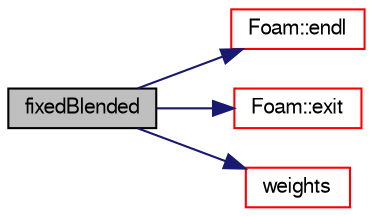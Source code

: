 digraph "fixedBlended"
{
  bgcolor="transparent";
  edge [fontname="FreeSans",fontsize="10",labelfontname="FreeSans",labelfontsize="10"];
  node [fontname="FreeSans",fontsize="10",shape=record];
  rankdir="LR";
  Node49 [label="fixedBlended",height=0.2,width=0.4,color="black", fillcolor="grey75", style="filled", fontcolor="black"];
  Node49 -> Node50 [color="midnightblue",fontsize="10",style="solid",fontname="FreeSans"];
  Node50 [label="Foam::endl",height=0.2,width=0.4,color="red",URL="$a21124.html#a2db8fe02a0d3909e9351bb4275b23ce4",tooltip="Add newline and flush stream. "];
  Node49 -> Node52 [color="midnightblue",fontsize="10",style="solid",fontname="FreeSans"];
  Node52 [label="Foam::exit",height=0.2,width=0.4,color="red",URL="$a21124.html#a06ca7250d8e89caf05243ec094843642"];
  Node49 -> Node97 [color="midnightblue",fontsize="10",style="solid",fontname="FreeSans"];
  Node97 [label="weights",height=0.2,width=0.4,color="red",URL="$a23174.html#a3850190d622c7d30ee9b7357d248d2b4",tooltip="Return the interpolation weighting factors. "];
}
